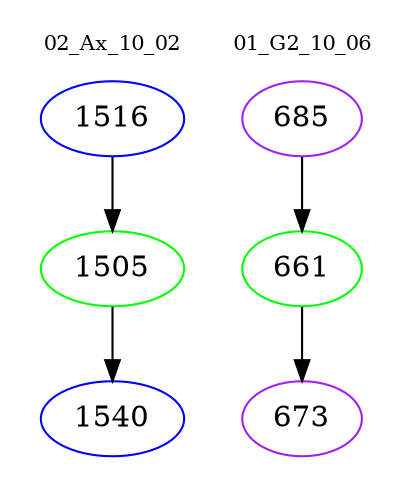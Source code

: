 digraph{
subgraph cluster_0 {
color = white
label = "02_Ax_10_02";
fontsize=10;
T0_1516 [label="1516", color="blue"]
T0_1516 -> T0_1505 [color="black"]
T0_1505 [label="1505", color="green"]
T0_1505 -> T0_1540 [color="black"]
T0_1540 [label="1540", color="blue"]
}
subgraph cluster_1 {
color = white
label = "01_G2_10_06";
fontsize=10;
T1_685 [label="685", color="purple"]
T1_685 -> T1_661 [color="black"]
T1_661 [label="661", color="green"]
T1_661 -> T1_673 [color="black"]
T1_673 [label="673", color="purple"]
}
}
